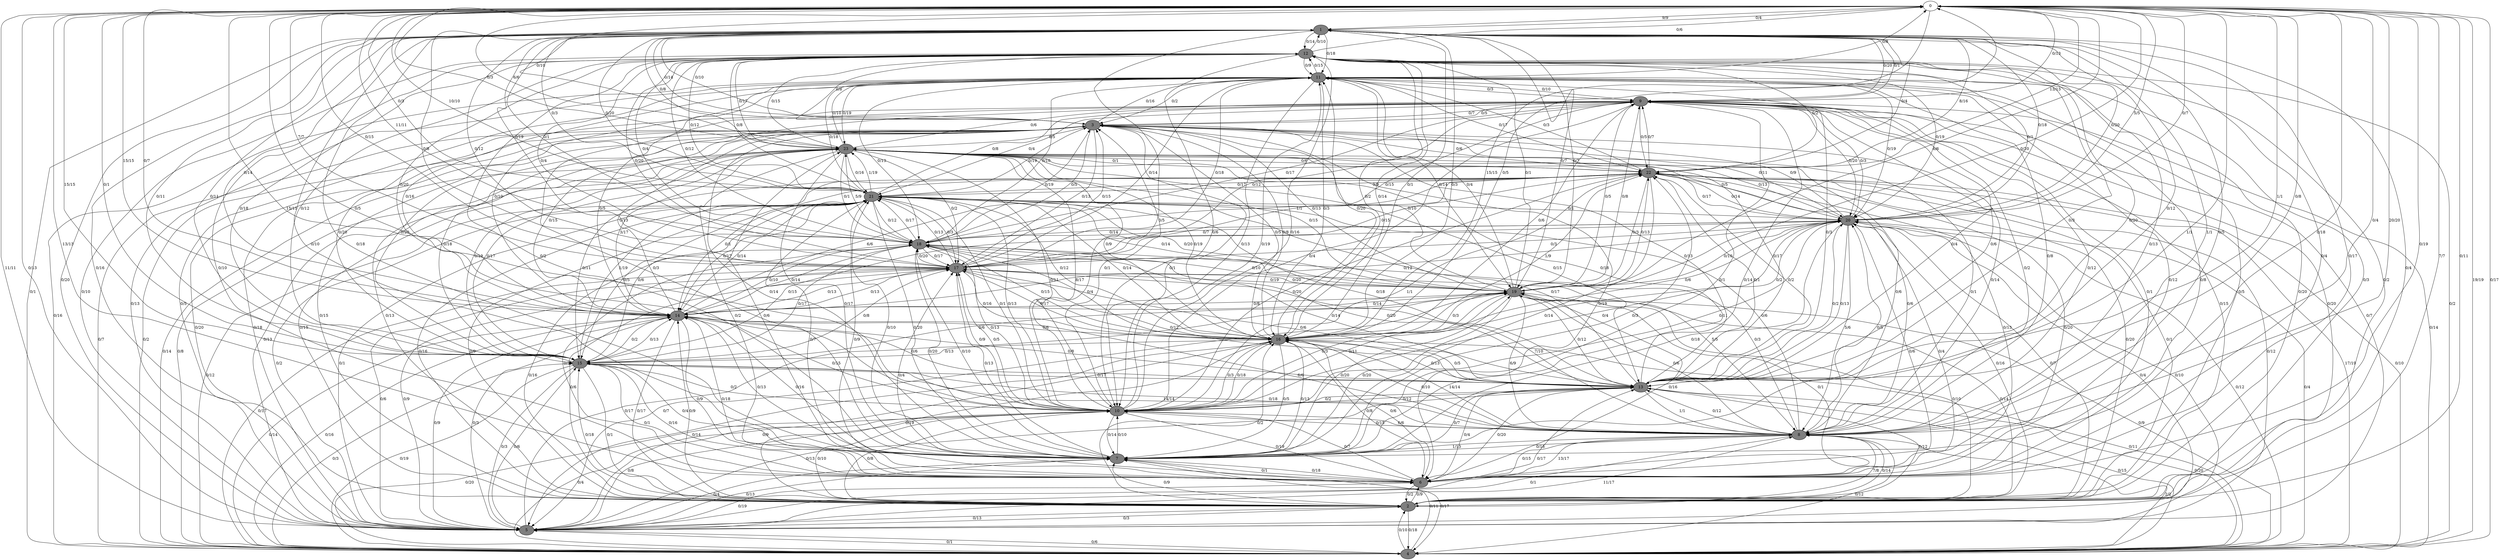 digraph G {
	0[style=filled fillcolor=grey100];
	0->1[label ="9/9"] ;
	0->2[label ="7/7"] ;
	0->4[label ="19/19"] ;
	0->5[label ="11/11"] ;
	0->6[label ="13/13"] ;
	0->7[label ="1/1"] ;
	0->8[label ="20/20"] ;
	0->10[label ="15/15"] ;
	0->13[label ="1/1"] ;
	0->14[label ="15/15"] ;
	0->15[label ="15/15"] ;
	0->16[label ="15/15"] ;
	0->17[label ="7/7"] ;
	0->18[label ="11/11"] ;
	0->19[label ="6/6"] ;
	0->20[label ="5/5"] ;
	0->21[label ="10/10"] ;
	0->22[label ="13/13"] ;
	0->23[label ="6/6"] ;
	1[style=filled fillcolor=grey50];
	1->0[label ="0/4"] ;
	1->2[label ="0/16"] ;
	1->3[label ="0/10"] ;
	1->5[label ="0/20"] ;
	1->6[label ="0/4"] ;
	1->7[label ="0/18"] ;
	1->8[label ="1/1"] ;
	1->9[label ="0/20"] ;
	1->10[label ="0/5"] ;
	1->11[label ="0/18"] ;
	1->12[label ="0/14"] ;
	1->15[label ="0/11"] ;
	1->16[label ="0/1"] ;
	1->17[label ="0/12"] ;
	1->18[label ="0/1"] ;
	1->19[label ="0/7"] ;
	1->20[label ="0/20"] ;
	1->21[label ="0/3"] ;
	1->22[label ="8/16"] ;
	1->23[label ="0/8"] ;
	2[style=filled fillcolor=grey50];
	2->0[label ="0/11"] ;
	2->1[label ="0/4"] ;
	2->3[label ="0/13"] ;
	2->4[label ="0/18"] ;
	2->5[label ="0/3"] ;
	2->6[label ="0/9"] ;
	2->7[label ="0/9"] ;
	2->8[label ="7/8"] ;
	2->9[label ="0/20"] ;
	2->10[label ="0/10"] ;
	2->11[label ="0/20"] ;
	2->12[label ="0/2"] ;
	2->13[label ="0/12"] ;
	2->14[label ="0/9"] ;
	2->15[label ="0/18"] ;
	2->16[label ="0/2"] ;
	2->17[label ="0/6"] ;
	2->19[label ="0/14"] ;
	2->20[label ="0/7"] ;
	2->21[label ="0/9"] ;
	2->22[label ="0/1"] ;
	3[style=filled fillcolor=grey50];
	3->0[label ="0/10"] ;
	3->1[label ="0/14"] ;
	3->2[label ="0/15"] ;
	3->4[label ="0/7"] ;
	3->5[label ="0/18"] ;
	3->6[label ="0/19"] ;
	3->8[label ="0/14"] ;
	3->9[label ="0/7"] ;
	3->10[label ="0/1"] ;
	3->11[label ="0/16"] ;
	3->12[label ="0/8"] ;
	3->13[label ="0/17"] ;
	3->14[label ="0/15"] ;
	3->16[label ="0/5"] ;
	3->17[label ="0/13"] ;
	3->18[label ="0/5"] ;
	3->19[label ="0/13"] ;
	3->20[label ="0/11"] ;
	3->22[label ="0/6"] ;
	3->23[label ="0/5"] ;
	4[style=filled fillcolor=grey50];
	4->0[label ="0/17"] ;
	4->1[label ="0/1"] ;
	4->2[label ="0/10"] ;
	4->3[label ="0/2"] ;
	4->5[label ="0/6"] ;
	4->7[label ="0/11"] ;
	4->8[label ="2/2"] ;
	4->10[label ="0/4"] ;
	4->11[label ="0/16"] ;
	4->12[label ="0/2"] ;
	4->13[label ="0/20"] ;
	4->14[label ="0/14"] ;
	4->15[label ="0/3"] ;
	4->20[label ="0/4"] ;
	4->22[label ="17/19"] ;
	4->23[label ="0/8"] ;
	5[style=filled fillcolor=grey50];
	5->0[label ="0/13"] ;
	5->2[label ="0/13"] ;
	5->3[label ="0/20"] ;
	5->4[label ="0/1"] ;
	5->6[label ="0/19"] ;
	5->7[label ="0/13"] ;
	5->8[label ="11/17"] ;
	5->9[label ="0/7"] ;
	5->11[label ="0/5"] ;
	5->13[label ="0/17"] ;
	5->14[label ="0/3"] ;
	5->15[label ="0/6"] ;
	5->16[label ="0/9"] ;
	5->17[label ="0/6"] ;
	5->19[label ="0/17"] ;
	5->20[label ="0/10"] ;
	5->21[label ="0/2"] ;
	5->22[label ="0/12"] ;
	5->23[label ="0/13"] ;
	6[style=filled fillcolor=grey50];
	6->0[label ="0/19"] ;
	6->1[label ="0/17"] ;
	6->2[label ="0/2"] ;
	6->7[label ="0/18"] ;
	6->8[label ="13/17"] ;
	6->10[label ="0/7"] ;
	6->11[label ="0/12"] ;
	6->12[label ="0/10"] ;
	6->13[label ="0/4"] ;
	6->14[label ="0/18"] ;
	6->15[label ="0/16"] ;
	6->16[label ="0/6"] ;
	6->17[label ="0/4"] ;
	6->18[label ="0/3"] ;
	6->19[label ="0/1"] ;
	6->20[label ="0/4"] ;
	6->21[label ="0/9"] ;
	6->22[label ="0/20"] ;
	6->23[label ="0/6"] ;
	7[style=filled fillcolor=grey50];
	7->0[label ="0/18"] ;
	7->1[label ="0/10"] ;
	7->3[label ="0/14"] ;
	7->4[label ="0/17"] ;
	7->5[label ="0/4"] ;
	7->6[label ="0/1"] ;
	7->8[label ="1/13"] ;
	7->9[label ="0/14"] ;
	7->10[label ="0/10"] ;
	7->12[label ="0/2"] ;
	7->13[label ="0/7"] ;
	7->14[label ="0/13"] ;
	7->15[label ="0/4"] ;
	7->16[label ="0/13"] ;
	7->17[label ="0/13"] ;
	7->18[label ="0/10"] ;
	7->19[label ="0/20"] ;
	7->21[label ="0/10"] ;
	7->22[label ="0/3"] ;
	8[style=filled fillcolor=grey50];
	8->0[label ="0/4"] ;
	8->1[label ="0/5"] ;
	8->2[label ="0/14"] ;
	8->4[label ="0/12"] ;
	8->5[label ="0/1"] ;
	8->6[label ="0/15"] ;
	8->7[label ="0/16"] ;
	8->9[label ="0/12"] ;
	8->10[label ="0/15"] ;
	8->12[label ="0/13"] ;
	8->13[label ="0/12"] ;
	8->15[label ="0/18"] ;
	8->16[label ="0/10"] ;
	8->18[label ="0/3"] ;
	8->19[label ="0/6"] ;
	8->20[label ="0/5"] ;
	8->21[label ="0/6"] ;
	8->23[label ="0/1"] ;
	9[style=filled fillcolor=grey50];
	9->0[label ="0/13"] ;
	9->1[label ="0/1"] ;
	9->2[label ="0/15"] ;
	9->3[label ="0/5"] ;
	9->4[label ="0/14"] ;
	9->6[label ="0/1"] ;
	9->7[label ="0/1"] ;
	9->8[label ="0/2"] ;
	9->11[label ="0/3"] ;
	9->13[label ="0/4"] ;
	9->15[label ="0/20"] ;
	9->17[label ="0/12"] ;
	9->18[label ="0/17"] ;
	9->19[label ="0/5"] ;
	9->20[label ="0/20"] ;
	9->21[label ="0/4"] ;
	9->22[label ="0/5"] ;
	10[style=filled fillcolor=grey50];
	10->0[label ="0/5"] ;
	10->2[label ="0/8"] ;
	10->3[label ="0/1"] ;
	10->4[label ="0/20"] ;
	10->5[label ="0/8"] ;
	10->6[label ="0/19"] ;
	10->7[label ="0/14"] ;
	10->8[label ="6/6"] ;
	10->9[label ="0/4"] ;
	10->11[label ="0/19"] ;
	10->12[label ="0/16"] ;
	10->13[label ="0/12"] ;
	10->14[label ="0/15"] ;
	10->16[label ="0/18"] ;
	10->17[label ="0/5"] ;
	10->19[label ="0/3"] ;
	10->20[label ="0/4"] ;
	10->21[label ="0/13"] ;
	10->22[label ="1/1"] ;
	10->23[label ="8/17"] ;
	11[style=filled fillcolor=grey50];
	11->0[label ="0/8"] ;
	11->2[label ="0/5"] ;
	11->3[label ="0/2"] ;
	11->5[label ="0/13"] ;
	11->6[label ="0/8"] ;
	11->7[label ="0/3"] ;
	11->8[label ="0/8"] ;
	11->9[label ="0/10"] ;
	11->10[label ="0/13"] ;
	11->12[label ="0/15"] ;
	11->14[label ="0/16"] ;
	11->16[label ="0/3"] ;
	11->17[label ="0/18"] ;
	11->18[label ="0/13"] ;
	11->19[label ="0/14"] ;
	11->20[label ="0/19"] ;
	11->22[label ="0/17"] ;
	11->23[label ="0/19"] ;
	12[style=filled fillcolor=grey50];
	12->0[label ="0/6"] ;
	12->1[label ="0/10"] ;
	12->2[label ="0/3"] ;
	12->5[label ="0/10"] ;
	12->10[label ="0/6"] ;
	12->11[label ="0/9"] ;
	12->13[label ="0/20"] ;
	12->14[label ="0/20"] ;
	12->15[label ="0/18"] ;
	12->16[label ="0/2"] ;
	12->17[label ="0/4"] ;
	12->18[label ="0/4"] ;
	12->20[label ="0/19"] ;
	12->21[label ="0/12"] ;
	12->23[label ="0/17"] ;
	13[style=filled fillcolor=grey50];
	13->0[label ="0/8"] ;
	13->1[label ="0/12"] ;
	13->3[label ="0/13"] ;
	13->4[label ="0/15"] ;
	13->5[label ="0/13"] ;
	13->6[label ="0/20"] ;
	13->8[label ="1/1"] ;
	13->9[label ="0/6"] ;
	13->10[label ="0/2"] ;
	13->11[label ="0/3"] ;
	13->12[label ="0/3"] ;
	13->14[label ="0/6"] ;
	13->16[label ="0/5"] ;
	13->17[label ="0/6"] ;
	13->18[label ="0/20"] ;
	13->20[label ="0/2"] ;
	13->21[label ="0/17"] ;
	13->22[label ="0/1"] ;
	13->23[label ="0/18"] ;
	14[style=filled fillcolor=grey50];
	14->0[label ="0/7"] ;
	14->1[label ="0/14"] ;
	14->2[label ="0/17"] ;
	14->3[label ="0/13"] ;
	14->4[label ="0/16"] ;
	14->5[label ="0/9"] ;
	14->6[label ="0/9"] ;
	14->7[label ="0/16"] ;
	14->8[label ="6/6"] ;
	14->9[label ="0/5"] ;
	14->11[label ="0/10"] ;
	14->13[label ="0/8"] ;
	14->15[label ="0/2"] ;
	14->16[label ="0/6"] ;
	14->17[label ="0/13"] ;
	14->18[label ="0/10"] ;
	14->19[label ="0/14"] ;
	14->20[label ="0/12"] ;
	14->21[label ="0/14"] ;
	14->22[label ="6/6"] ;
	14->23[label ="3/17"] ;
	15[style=filled fillcolor=grey50];
	15->0[label ="0/1"] ;
	15->1[label ="0/11"] ;
	15->2[label ="0/1"] ;
	15->3[label ="0/18"] ;
	15->4[label ="0/19"] ;
	15->5[label ="0/3"] ;
	15->6[label ="0/1"] ;
	15->8[label ="14/14"] ;
	15->9[label ="0/20"] ;
	15->10[label ="0/2"] ;
	15->12[label ="0/12"] ;
	15->13[label ="0/17"] ;
	15->14[label ="0/13"] ;
	15->17[label ="0/8"] ;
	15->19[label ="0/6"] ;
	15->21[label ="0/6"] ;
	15->22[label ="1/19"] ;
	15->23[label ="0/17"] ;
	16[style=filled fillcolor=grey50];
	16->0[label ="0/5"] ;
	16->1[label ="0/3"] ;
	16->2[label ="0/19"] ;
	16->3[label ="0/8"] ;
	16->4[label ="0/11"] ;
	16->5[label ="0/14"] ;
	16->6[label ="0/8"] ;
	16->7[label ="0/5"] ;
	16->8[label ="14/14"] ;
	16->9[label ="0/6"] ;
	16->10[label ="0/3"] ;
	16->11[label ="0/20"] ;
	16->12[label ="0/14"] ;
	16->13[label ="0/13"] ;
	16->15[label ="0/13"] ;
	16->17[label ="0/17"] ;
	16->18[label ="0/15"] ;
	16->19[label ="0/3"] ;
	16->20[label ="0/6"] ;
	16->21[label ="0/14"] ;
	16->22[label ="1/9"] ;
	16->23[label ="0/19"] ;
	17[style=filled fillcolor=grey50];
	17->0[label ="0/15"] ;
	17->1[label ="0/8"] ;
	17->3[label ="0/15"] ;
	17->4[label ="0/17"] ;
	17->5[label ="0/9"] ;
	17->8[label ="7/10"] ;
	17->9[label ="0/15"] ;
	17->10[label ="0/9"] ;
	17->11[label ="0/14"] ;
	17->12[label ="0/20"] ;
	17->13[label ="0/12"] ;
	17->14[label ="0/13"] ;
	17->16[label ="0/16"] ;
	17->18[label ="0/20"] ;
	17->19[label ="0/20"] ;
	17->20[label ="0/3"] ;
	17->21[label ="0/13"] ;
	17->22[label ="0/15"] ;
	18[style=filled fillcolor=grey50];
	18->1[label ="0/19"] ;
	18->2[label ="0/16"] ;
	18->3[label ="0/19"] ;
	18->7[label ="0/20"] ;
	18->8[label ="5/5"] ;
	18->10[label ="0/13"] ;
	18->11[label ="0/10"] ;
	18->12[label ="0/12"] ;
	18->13[label ="0/14"] ;
	18->14[label ="0/14"] ;
	18->15[label ="0/17"] ;
	18->16[label ="0/4"] ;
	18->17[label ="0/17"] ;
	18->20[label ="0/7"] ;
	18->21[label ="0/17"] ;
	18->22[label ="1/1"] ;
	18->23[label ="5/9"] ;
	19[style=filled fillcolor=grey50];
	19->0[label ="0/20"] ;
	19->1[label ="0/7"] ;
	19->2[label ="0/10"] ;
	19->3[label ="0/10"] ;
	19->4[label ="0/9"] ;
	19->5[label ="0/7"] ;
	19->6[label ="0/16"] ;
	19->7[label ="0/20"] ;
	19->8[label ="6/9"] ;
	19->9[label ="0/8"] ;
	19->10[label ="0/11"] ;
	19->11[label ="0/4"] ;
	19->12[label ="0/1"] ;
	19->13[label ="0/12"] ;
	19->14[label ="0/8"] ;
	19->17[label ="0/19"] ;
	19->18[label ="0/10"] ;
	19->20[label ="0/10"] ;
	19->21[label ="0/20"] ;
	19->22[label ="0/13"] ;
	20[style=filled fillcolor=grey50];
	20->0[label ="0/7"] ;
	20->1[label ="0/18"] ;
	20->2[label ="0/16"] ;
	20->3[label ="0/9"] ;
	20->4[label ="0/12"] ;
	20->5[label ="0/4"] ;
	20->6[label ="0/6"] ;
	20->7[label ="0/18"] ;
	20->8[label ="5/6"] ;
	20->9[label ="0/3"] ;
	20->10[label ="0/11"] ;
	20->12[label ="0/1"] ;
	20->13[label ="0/13"] ;
	20->15[label ="0/15"] ;
	20->16[label ="0/2"] ;
	20->18[label ="0/14"] ;
	20->22[label ="0/17"] ;
	20->23[label ="0/13"] ;
	21[style=filled fillcolor=grey50];
	21->0[label ="0/3"] ;
	21->1[label ="0/20"] ;
	21->2[label ="0/16"] ;
	21->3[label ="0/19"] ;
	21->4[label ="0/12"] ;
	21->5[label ="0/1"] ;
	21->6[label ="0/7"] ;
	21->7[label ="0/20"] ;
	21->9[label ="0/8"] ;
	21->10[label ="0/1"] ;
	21->11[label ="0/18"] ;
	21->12[label ="0/8"] ;
	21->13[label ="0/18"] ;
	21->14[label ="0/17"] ;
	21->15[label ="0/5"] ;
	21->16[label ="0/12"] ;
	21->17[label ="0/3"] ;
	21->18[label ="0/12"] ;
	21->19[label ="0/14"] ;
	21->20[label ="0/1"] ;
	21->22[label ="9/9"] ;
	21->23[label ="1/19"] ;
	22[style=filled fillcolor=grey50];
	22->1[label ="0/4"] ;
	22->2[label ="0/20"] ;
	22->4[label ="0/10"] ;
	22->6[label ="0/13"] ;
	22->7[label ="0/14"] ;
	22->8[label ="0/6"] ;
	22->9[label ="0/7"] ;
	22->10[label ="0/20"] ;
	22->11[label ="0/3"] ;
	22->12[label ="0/2"] ;
	22->13[label ="0/2"] ;
	22->14[label ="0/1"] ;
	22->15[label ="0/11"] ;
	22->19[label ="0/3"] ;
	22->20[label ="0/14"] ;
	22->21[label ="0/17"] ;
	22->23[label ="0/1"] ;
	23[style=filled fillcolor=grey50];
	23->0[label ="0/3"] ;
	23->2[label ="0/15"] ;
	23->4[label ="0/14"] ;
	23->6[label ="0/2"] ;
	23->7[label ="0/17"] ;
	23->8[label ="0/6"] ;
	23->9[label ="0/6"] ;
	23->10[label ="0/11"] ;
	23->11[label ="0/10"] ;
	23->12[label ="0/15"] ;
	23->13[label ="0/15"] ;
	23->15[label ="0/19"] ;
	23->16[label ="0/9"] ;
	23->17[label ="0/2"] ;
	23->18[label ="0/1"] ;
	23->19[label ="0/15"] ;
	23->20[label ="0/5"] ;
	23->21[label ="0/16"] ;
	23->22[label ="0/6"] ;
}
